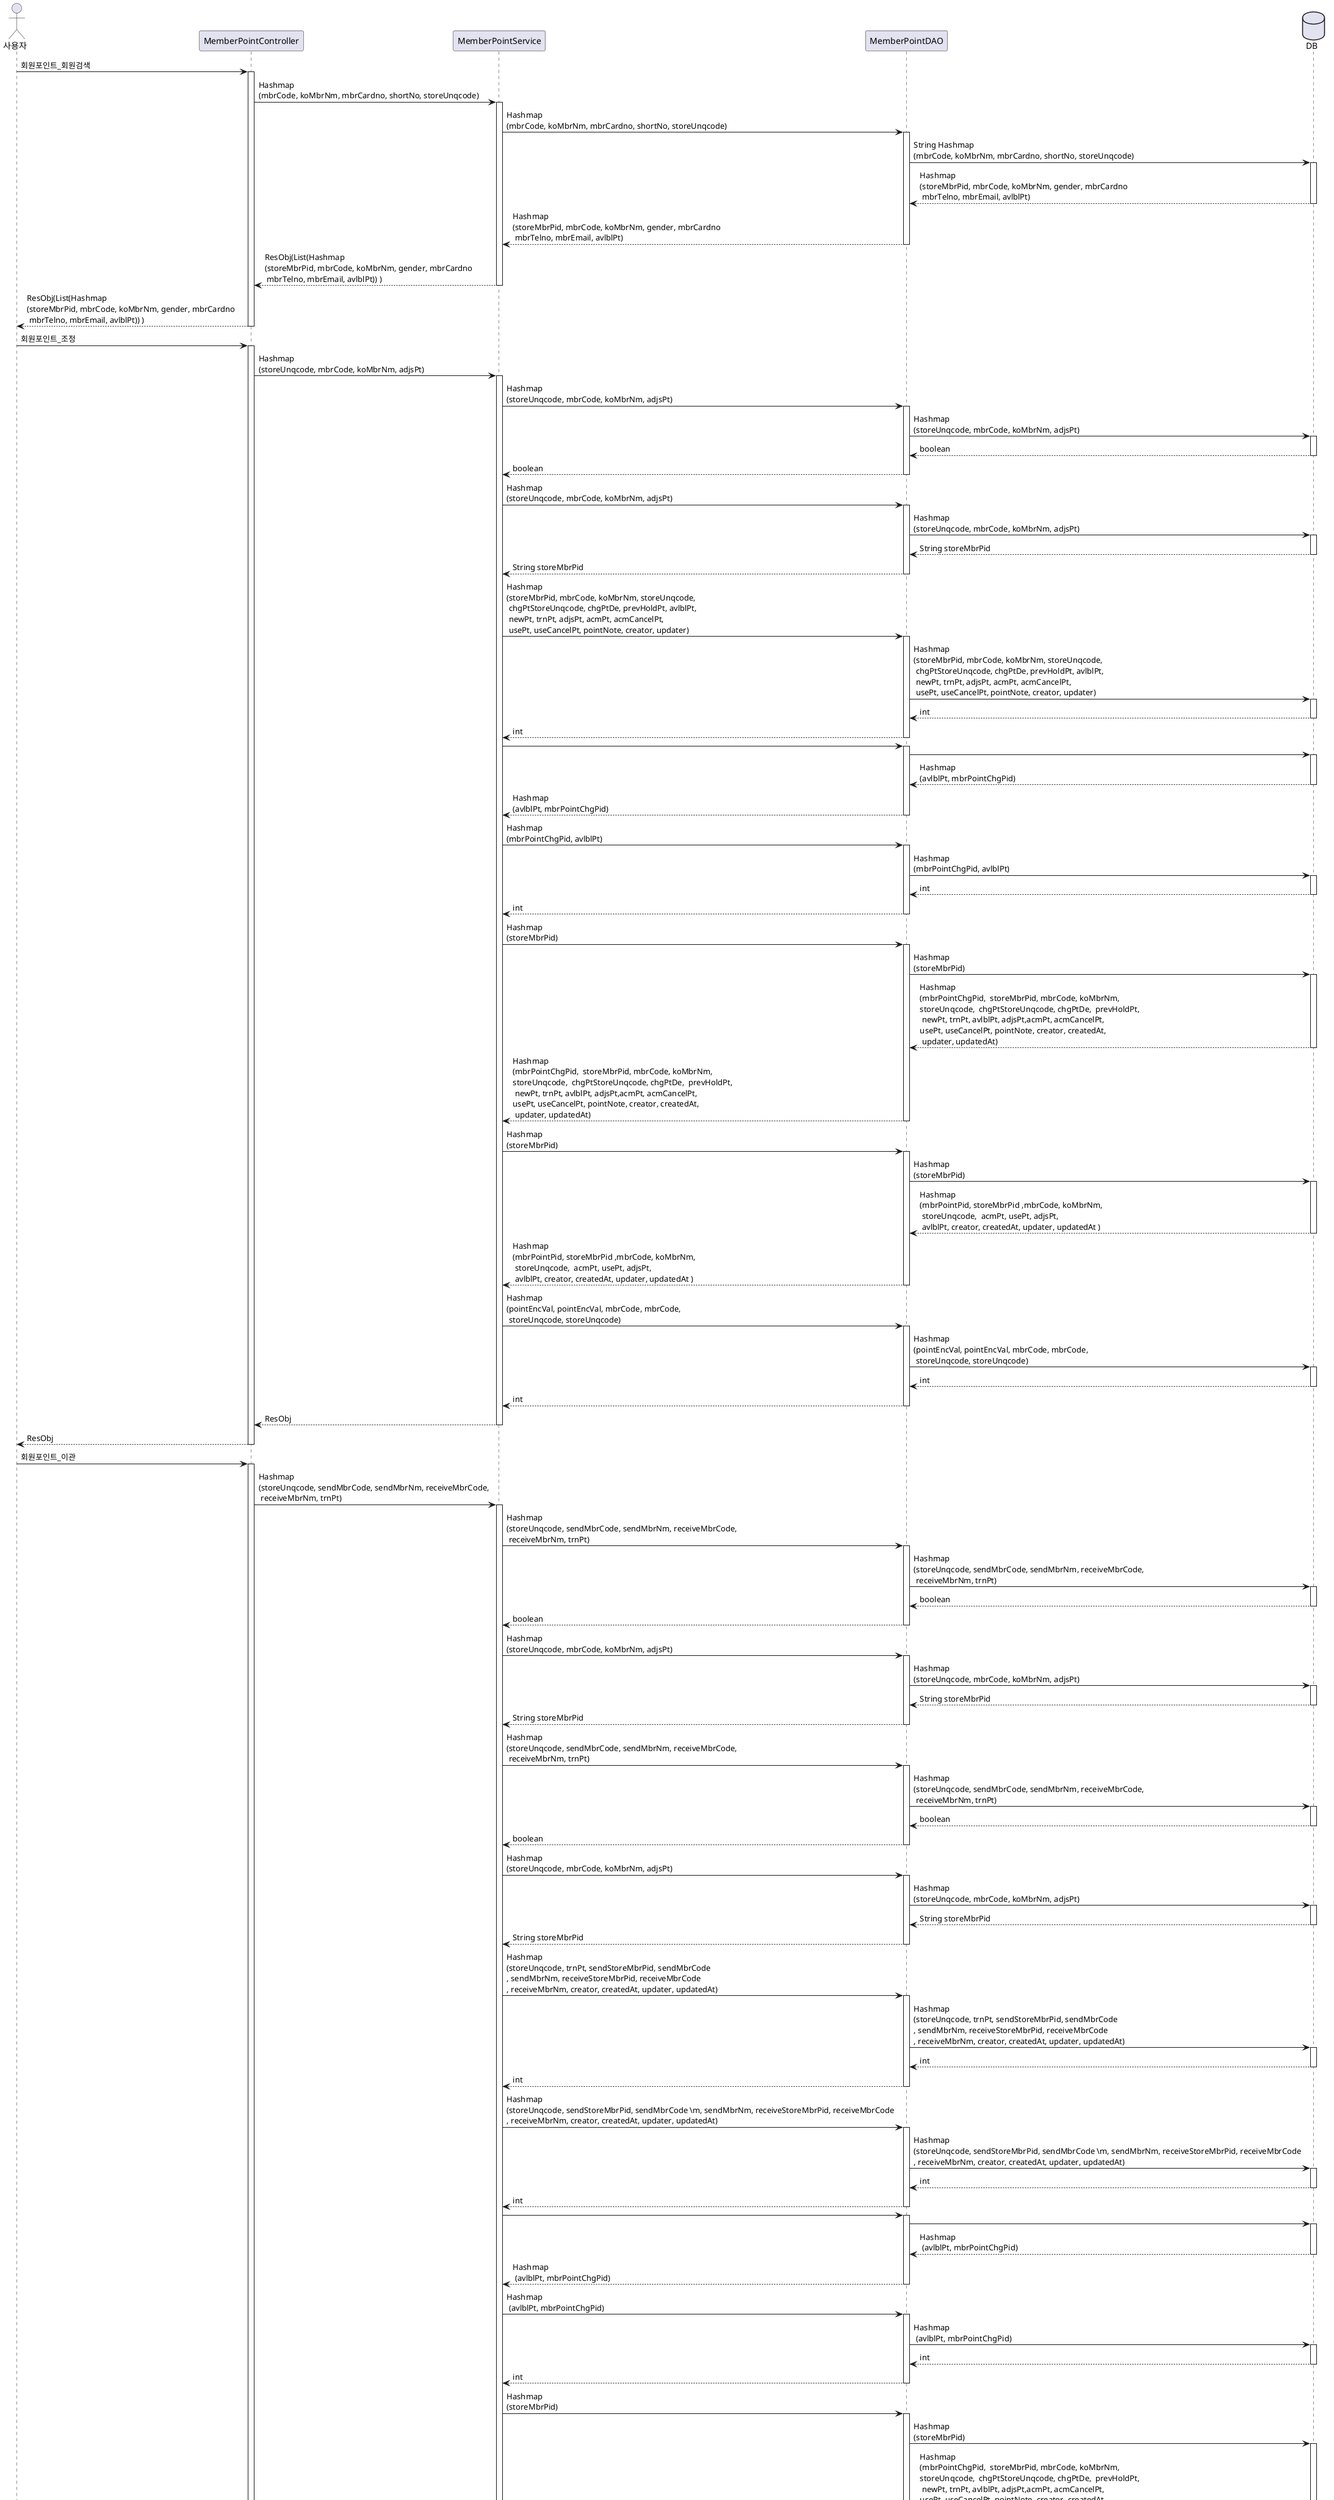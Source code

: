 @startuml Sample Sequence

actor "사용자" as user
participant "MemberPointController" as controller
participant "MemberPointService" as service
participant "MemberPointDAO" as dao
database "DB" as db

' API1
user -> controller : 회원포인트_회원검색
activate controller
controller -> service : Hashmap\n(mbrCode, koMbrNm, mbrCardno, shortNo, storeUnqcode)
activate service
service -> dao:   Hashmap\n(mbrCode, koMbrNm, mbrCardno, shortNo, storeUnqcode)
activate dao
dao -> db: String Hashmap\n(mbrCode, koMbrNm, mbrCardno, shortNo, storeUnqcode)
activate db
dao <-- db: Hashmap\n(storeMbrPid, mbrCode, koMbrNm, gender, mbrCardno \n mbrTelno, mbrEmail, avlblPt)
deactivate db
service <-- dao: Hashmap\n(storeMbrPid, mbrCode, koMbrNm, gender, mbrCardno \n mbrTelno, mbrEmail, avlblPt)
deactivate dao
controller <-- service: ResObj(List(Hashmap\n(storeMbrPid, mbrCode, koMbrNm, gender, mbrCardno \n mbrTelno, mbrEmail, avlblPt)) )
deactivate service
user <-- controller: ResObj(List(Hashmap\n(storeMbrPid, mbrCode, koMbrNm, gender, mbrCardno \n mbrTelno, mbrEmail, avlblPt)) )
deactivate controller

' API2
user -> controller : 회원포인트_조정
activate controller
controller -> service : Hashmap\n(storeUnqcode, mbrCode, koMbrNm, adjsPt)
activate service

'isMemberCode
service -> dao: Hashmap\n(storeUnqcode, mbrCode, koMbrNm, adjsPt)
activate dao
dao -> db: Hashmap\n(storeUnqcode, mbrCode, koMbrNm, adjsPt)
activate db
dao <-- db: boolean
deactivate db
service <-- dao: boolean
deactivate dao

'getStoreMbrPid
service -> dao: Hashmap\n(storeUnqcode, mbrCode, koMbrNm, adjsPt)
activate dao
dao -> db: Hashmap\n(storeUnqcode, mbrCode, koMbrNm, adjsPt)
activate db
dao <-- db: String storeMbrPid
deactivate db
service <-- dao: String storeMbrPid
deactivate dao

'addPointHistory
service -> dao: Hashmap\n(storeMbrPid, mbrCode, koMbrNm, storeUnqcode, \n chgPtStoreUnqcode, chgPtDe, prevHoldPt, avlblPt,\n newPt, trnPt, adjsPt, acmPt, acmCancelPt,\n usePt, useCancelPt, pointNote, creator, updater)
activate dao
dao -> db: Hashmap\n(storeMbrPid, mbrCode, koMbrNm, storeUnqcode, \n chgPtStoreUnqcode, chgPtDe, prevHoldPt, avlblPt,\n newPt, trnPt, adjsPt, acmPt, acmCancelPt,\n usePt, useCancelPt, pointNote, creator, updater)
activate db
dao <-- db: int
deactivate db
service <-- dao: int
deactivate dao

'getAvlblPoint
service -> dao:
activate dao
dao -> db:
activate db
dao <-- db: Hashmap\n(avlblPt, mbrPointChgPid)
deactivate db
service <-- dao: Hashmap\n(avlblPt, mbrPointChgPid)
deactivate dao

'updateAvlblPoint
service -> dao: Hashmap\n(mbrPointChgPid, avlblPt)
activate dao
dao -> db: Hashmap\n(mbrPointChgPid, avlblPt)
activate db
dao <-- db: int
deactivate db
service <-- dao: int
deactivate dao

'getPointHistoryRow
service -> dao: Hashmap\n(storeMbrPid)
activate dao
dao -> db: Hashmap\n(storeMbrPid)
activate db
dao <-- db: Hashmap\n(mbrPointChgPid,  storeMbrPid, mbrCode, koMbrNm, \nstoreUnqcode,  chgPtStoreUnqcode, chgPtDe,  prevHoldPt,  \n newPt, trnPt, avlblPt, adjsPt,acmPt, acmCancelPt, \nusePt, useCancelPt, pointNote, creator, createdAt,\n updater, updatedAt)
deactivate db
service <-- dao: Hashmap\n(mbrPointChgPid,  storeMbrPid, mbrCode, koMbrNm, \nstoreUnqcode,  chgPtStoreUnqcode, chgPtDe,  prevHoldPt,  \n newPt, trnPt, avlblPt, adjsPt,acmPt, acmCancelPt, \nusePt, useCancelPt, pointNote, creator, createdAt,\n updater, updatedAt)
deactivate dao

'getPointRow
service -> dao: Hashmap\n(storeMbrPid)
activate dao
dao -> db: Hashmap\n(storeMbrPid)
activate db
dao <-- db: Hashmap\n(mbrPointPid, storeMbrPid ,mbrCode, koMbrNm, \n storeUnqcode,  acmPt, usePt, adjsPt, \n avlblPt, creator, createdAt, updater, updatedAt )
deactivate db
service <-- dao: Hashmap\n(mbrPointPid, storeMbrPid ,mbrCode, koMbrNm, \n storeUnqcode,  acmPt, usePt, adjsPt, \n avlblPt, creator, createdAt, updater, updatedAt )
deactivate dao

'updatePointEncode
service -> dao: Hashmap\n(pointEncVal, pointEncVal, mbrCode, mbrCode, \n storeUnqcode, storeUnqcode)
activate dao
dao -> db: Hashmap\n(pointEncVal, pointEncVal, mbrCode, mbrCode, \n storeUnqcode, storeUnqcode)
activate db
dao <-- db: int
deactivate db
service <-- dao: int
deactivate dao

controller <-- service: ResObj
deactivate service
user <-- controller: ResObj
deactivate controller

' API3
user -> controller : 회원포인트_이관
activate controller
controller -> service : Hashmap\n(storeUnqcode, sendMbrCode, sendMbrNm, receiveMbrCode,\n receiveMbrNm, trnPt)
activate service

'isMemberCode
service -> dao: Hashmap\n(storeUnqcode, sendMbrCode, sendMbrNm, receiveMbrCode,\n receiveMbrNm, trnPt)
activate dao
dao -> db: Hashmap\n(storeUnqcode, sendMbrCode, sendMbrNm, receiveMbrCode,\n receiveMbrNm, trnPt)
activate db
dao <-- db: boolean
deactivate db
service <-- dao: boolean
deactivate dao

'getStoreMbrPid
service -> dao: Hashmap\n(storeUnqcode, mbrCode, koMbrNm, adjsPt)
activate dao
dao -> db: Hashmap\n(storeUnqcode, mbrCode, koMbrNm, adjsPt)
activate db
dao <-- db: String storeMbrPid
deactivate db
service <-- dao: String storeMbrPid
deactivate dao

'isMemberCode
service -> dao: Hashmap\n(storeUnqcode, sendMbrCode, sendMbrNm, receiveMbrCode,\n receiveMbrNm, trnPt)
activate dao
dao -> db: Hashmap\n(storeUnqcode, sendMbrCode, sendMbrNm, receiveMbrCode,\n receiveMbrNm, trnPt)
activate db
dao <-- db: boolean
deactivate db
service <-- dao: boolean
deactivate dao

'getStoreMbrPid
service -> dao: Hashmap\n(storeUnqcode, mbrCode, koMbrNm, adjsPt)
activate dao
dao -> db: Hashmap\n(storeUnqcode, mbrCode, koMbrNm, adjsPt)
activate db
dao <-- db: String storeMbrPid
deactivate db
service <-- dao: String storeMbrPid
deactivate dao

'addMemberPointTransfer
service -> dao: Hashmap\n(storeUnqcode, trnPt, sendStoreMbrPid, sendMbrCode\n, sendMbrNm, receiveStoreMbrPid, receiveMbrCode\n, receiveMbrNm, creator, createdAt, updater, updatedAt)
activate dao
dao -> db: Hashmap\n(storeUnqcode, trnPt, sendStoreMbrPid, sendMbrCode\n, sendMbrNm, receiveStoreMbrPid, receiveMbrCode\n, receiveMbrNm, creator, createdAt, updater, updatedAt)
activate db
dao <-- db: int
deactivate db
service <-- dao: int
deactivate dao

'addPointHistory
service -> dao: Hashmap\n(storeUnqcode, sendStoreMbrPid, sendMbrCode \m, sendMbrNm, receiveStoreMbrPid, receiveMbrCode \n, receiveMbrNm, creator, createdAt, updater, updatedAt)
activate dao
dao -> db: Hashmap\n(storeUnqcode, sendStoreMbrPid, sendMbrCode \m, sendMbrNm, receiveStoreMbrPid, receiveMbrCode \n, receiveMbrNm, creator, createdAt, updater, updatedAt)
activate db
dao <-- db: int
deactivate db
service <-- dao: int
deactivate dao

'getAvlblPoint
service -> dao:
activate dao
dao -> db:
activate db
dao <-- db: Hashmap \n (avlblPt, mbrPointChgPid)
deactivate db
service <-- dao: Hashmap \n (avlblPt, mbrPointChgPid)
deactivate dao

'updateAvlblPoint
service -> dao: Hashmap \n (avlblPt, mbrPointChgPid)
activate dao
dao -> db: Hashmap \n (avlblPt, mbrPointChgPid)
activate db
dao <-- db: int
deactivate db
service <-- dao: int
deactivate dao

'getPointHistoryRow
service -> dao: Hashmap\n(storeMbrPid)
activate dao
dao -> db: Hashmap\n(storeMbrPid)
activate db
dao <-- db: Hashmap\n(mbrPointChgPid,  storeMbrPid, mbrCode, koMbrNm, \nstoreUnqcode,  chgPtStoreUnqcode, chgPtDe,  prevHoldPt,  \n newPt, trnPt, avlblPt, adjsPt,acmPt, acmCancelPt, \nusePt, useCancelPt, pointNote, creator, createdAt,\n updater, updatedAt)
deactivate db
service <-- dao: Hashmap\n(mbrPointChgPid,  storeMbrPid, mbrCode, koMbrNm, \nstoreUnqcode,  chgPtStoreUnqcode, chgPtDe,  prevHoldPt,  \n newPt, trnPt, avlblPt, adjsPt,acmPt, acmCancelPt, \nusePt, useCancelPt, pointNote, creator, createdAt,\n updater, updatedAt)
deactivate dao

'getPointRow
service -> dao: Hashmap\n(storeMbrPid)
activate dao
dao -> db: Hashmap\n(storeMbrPid)
activate db
dao <-- db: Hashmap\n(mbrPointPid, storeMbrPid ,mbrCode, koMbrNm, \n storeUnqcode,  acmPt, usePt, adjsPt, \n avlblPt, creator, createdAt, updater, updatedAt )
deactivate db
service <-- dao: Hashmap\n(mbrPointPid, storeMbrPid ,mbrCode, koMbrNm, \n storeUnqcode,  acmPt, usePt, adjsPt, \n avlblPt, creator, createdAt, updater, updatedAt )
deactivate dao

'getPointTransferRow
service -> dao: Hashmap\n(storeUnqcode)
activate dao
dao -> db: Hashmap\n(storeUnqcode)
activate db
dao <-- db: Hashmap\n(mbrPointTrnPid, storeUnqcode, trnPt, sendStoreMbrPid,\n sendMbrCode, sendMbrNm, receiveStoreMbrPid, receiveMbrCode,\n receiveMbrNm, creator, createdAt, updater, updatedAt)
deactivate db
service <-- dao: Hashmap\n(mbrPointTrnPid, storeUnqcode, trnPt, sendStoreMbrPid,\n sendMbrCode, sendMbrNm, receiveStoreMbrPid, receiveMbrCode,\n receiveMbrNm, creator, createdAt, updater, updatedAt)
deactivate dao

'updatePointEncode
service -> dao: Hashmap\n(pointEncVal, pointEncVal, mbrCode, mbrCode, \n storeUnqcode, storeUnqcode)
activate dao
dao -> db: Hashmap\n(pointEncVal, pointEncVal, mbrCode, mbrCode, \n storeUnqcode, storeUnqcode)
activate db
dao <-- db: int
deactivate db
service <-- dao: int
deactivate dao
'addPointHistory
service -> dao: Hashmap\n(storeUnqcode, sendStoreMbrPid, sendMbrCode \m, sendMbrNm, receiveStoreMbrPid, receiveMbrCode \n, receiveMbrNm, creator, createdAt, updater, updatedAt)
activate dao
dao -> db: Hashmap\n(storeUnqcode, sendStoreMbrPid, sendMbrCode \m, sendMbrNm, receiveStoreMbrPid, receiveMbrCode \n, receiveMbrNm, creator, createdAt, updater, updatedAt)
activate db
dao <-- db: int
deactivate db
service <-- dao: int
deactivate dao

'getAvlblPoint
service -> dao:
activate dao
dao -> db:
activate db
dao <-- db: Hashmap \n (avlblPt, mbrPointChgPid)
deactivate db
service <-- dao: Hashmap \n (avlblPt, mbrPointChgPid)
deactivate dao

'updateAvlblPoint
service -> dao: Hashmap \n (avlblPt, mbrPointChgPid)
activate dao
dao -> db: Hashmap \n (avlblPt, mbrPointChgPid)
activate db
dao <-- db: int
deactivate db
service <-- dao: int
deactivate dao

'getPointHistoryRow
service -> dao: Hashmap\n(storeMbrPid)
activate dao
dao -> db: Hashmap\n(storeMbrPid)
activate db
dao <-- db: Hashmap\n(mbrPointChgPid,  storeMbrPid, mbrCode, koMbrNm, \nstoreUnqcode,  chgPtStoreUnqcode, chgPtDe,  prevHoldPt,  \n newPt, trnPt, avlblPt, adjsPt,acmPt, acmCancelPt, \nusePt, useCancelPt, pointNote, creator, createdAt,\n updater, updatedAt)
deactivate db
service <-- dao: Hashmap\n(mbrPointChgPid,  storeMbrPid, mbrCode, koMbrNm, \nstoreUnqcode,  chgPtStoreUnqcode, chgPtDe,  prevHoldPt,  \n newPt, trnPt, avlblPt, adjsPt,acmPt, acmCancelPt, \nusePt, useCancelPt, pointNote, creator, createdAt,\n updater, updatedAt)
deactivate dao

'getPointRow
service -> dao: Hashmap\n(storeMbrPid)
activate dao
dao -> db: Hashmap\n(storeMbrPid)
activate db
dao <-- db: Hashmap\n(mbrPointPid, storeMbrPid ,mbrCode, koMbrNm, \n storeUnqcode,  acmPt, usePt, adjsPt, \n avlblPt, creator, createdAt, updater, updatedAt )
deactivate db
service <-- dao: Hashmap\n(mbrPointPid, storeMbrPid ,mbrCode, koMbrNm, \n storeUnqcode,  acmPt, usePt, adjsPt, \n avlblPt, creator, createdAt, updater, updatedAt )
deactivate dao

'getPointTransferRow
service -> dao: Hashmap\n(storeUnqcode)
activate dao
dao -> db: Hashmap\n(storeUnqcode)
activate db
dao <-- db: Hashmap\n(mbrPointTrnPid, storeUnqcode, trnPt, sendStoreMbrPid,\n sendMbrCode, sendMbrNm, receiveStoreMbrPid, receiveMbrCode,\n receiveMbrNm, creator, createdAt, updater, updatedAt)
deactivate db
service <-- dao: Hashmap\n(mbrPointTrnPid, storeUnqcode, trnPt, sendStoreMbrPid,\n sendMbrCode, sendMbrNm, receiveStoreMbrPid, receiveMbrCode,\n receiveMbrNm, creator, createdAt, updater, updatedAt)
deactivate dao

'updatePointEncode
service -> dao: Hashmap\n(pointEncVal, pointEncVal, mbrCode, mbrCode, \n storeUnqcode, storeUnqcode)
activate dao
dao -> db: Hashmap\n(pointEncVal, pointEncVal, mbrCode, mbrCode, \n storeUnqcode, storeUnqcode)
activate db
dao <-- db: int
deactivate db
service <-- dao: int
deactivate dao
controller <-- service: ResObj
deactivate service
user <-- controller: ResObj
deactivate controller

' API4
user -> controller : 회원포인트_변경내역 조회
activate controller
controller -> service : Hashmap\n(searchStartDe, searchEndDe, mbrCode, koMbrNm, \n chgPtStoreUnqcode, storeUnqcode)
activate service

'getPointHistory
service -> dao:   Hashmap\n(searchStartDe, searchEndDe, mbrCode, koMbrNm, \n chgPtStoreUnqcode, storeUnqcode)
activate dao
dao -> db: Hashmap\n(searchStartDe, searchEndDe, mbrCode, koMbrNm, \n chgPtStoreUnqcode, storeUnqcode)
activate db
dao <-- db: List(Hashmap\n(mbrCode, koMbrNm, storeUnqcode, chgPtStoreUnqcode,\n chgPtDe, avlblPt, prevHoldPt, newPt, trnPt,\n adjsPt, acmPt, acmCancelPt, usePt, useCancelPt,\n pointNote))
deactivate db
service <-- dao: List(Hashmap\n(mbrCode, koMbrNm, storeUnqcode, chgPtStoreUnqcode,\n chgPtDe, avlblPt, prevHoldPt, newPt, trnPt,\n adjsPt, acmPt, acmCancelPt, usePt, useCancelPt,\n pointNote))
deactivate dao

controller <-- service: ResObj(List(Hashmap\n(mbrCode, koMbrNm, storeUnqcode, chgPtStoreUnqcode,\n chgPtDe, avlblPt, prevHoldPt, newPt, trnPt,\n adjsPt, acmPt, acmCancelPt, usePt, useCancelPt,\n pointNote)) )
deactivate service
user <-- controller: ResObj(List(Hashmap\n(mbrCode, koMbrNm, storeUnqcode, chgPtStoreUnqcode,\n chgPtDe, avlblPt, prevHoldPt, newPt, trnPt,\n adjsPt, acmPt, acmCancelPt, usePt, useCancelPt,\n pointNote)) )
deactivate controller


@enduml